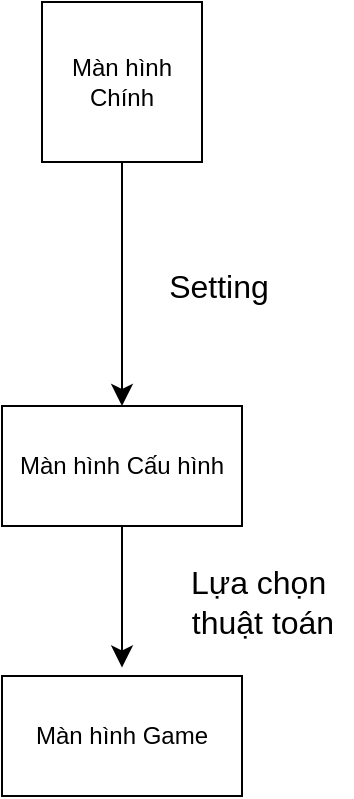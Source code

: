 <mxfile version="26.2.9">
  <diagram name="Page-1" id="E1j6j_1OJSd3slHDF1Ss">
    <mxGraphModel dx="1420" dy="1298" grid="0" gridSize="10" guides="1" tooltips="1" connect="1" arrows="1" fold="1" page="0" pageScale="1" pageWidth="850" pageHeight="1100" math="0" shadow="0">
      <root>
        <mxCell id="0" />
        <mxCell id="1" parent="0" />
        <mxCell id="Q5Jn8IrLwpDKY94yBc7_-3" value="Màn hình Chính" style="whiteSpace=wrap;html=1;aspect=fixed;" vertex="1" parent="1">
          <mxGeometry x="-150" y="-496" width="80" height="80" as="geometry" />
        </mxCell>
        <mxCell id="Q5Jn8IrLwpDKY94yBc7_-4" value="Màn hình Game" style="rounded=0;whiteSpace=wrap;html=1;" vertex="1" parent="1">
          <mxGeometry x="-170" y="-159" width="120" height="60" as="geometry" />
        </mxCell>
        <mxCell id="Q5Jn8IrLwpDKY94yBc7_-5" value="Màn hình Cấu hình" style="rounded=0;whiteSpace=wrap;html=1;" vertex="1" parent="1">
          <mxGeometry x="-170" y="-294" width="120" height="60" as="geometry" />
        </mxCell>
        <mxCell id="Q5Jn8IrLwpDKY94yBc7_-6" value="" style="endArrow=classic;html=1;rounded=0;fontSize=12;startSize=8;endSize=8;curved=1;exitX=0.5;exitY=1;exitDx=0;exitDy=0;" edge="1" parent="1" source="Q5Jn8IrLwpDKY94yBc7_-3" target="Q5Jn8IrLwpDKY94yBc7_-5">
          <mxGeometry width="50" height="50" relative="1" as="geometry">
            <mxPoint x="176" y="-274" as="sourcePoint" />
            <mxPoint x="226" y="-324" as="targetPoint" />
          </mxGeometry>
        </mxCell>
        <mxCell id="Q5Jn8IrLwpDKY94yBc7_-7" value="Setting" style="text;html=1;align=center;verticalAlign=middle;resizable=0;points=[];autosize=1;strokeColor=none;fillColor=none;fontSize=16;" vertex="1" parent="1">
          <mxGeometry x="-96" y="-370" width="68" height="31" as="geometry" />
        </mxCell>
        <mxCell id="Q5Jn8IrLwpDKY94yBc7_-8" value="" style="endArrow=classic;html=1;rounded=0;fontSize=12;startSize=8;endSize=8;curved=1;" edge="1" parent="1" source="Q5Jn8IrLwpDKY94yBc7_-5">
          <mxGeometry width="50" height="50" relative="1" as="geometry">
            <mxPoint x="-110" y="-184" as="sourcePoint" />
            <mxPoint x="-110" y="-163.289" as="targetPoint" />
          </mxGeometry>
        </mxCell>
        <mxCell id="Q5Jn8IrLwpDKY94yBc7_-9" value="Lựa chọn&amp;nbsp;&lt;div&gt;thuật toán&lt;/div&gt;" style="text;html=1;align=center;verticalAlign=middle;resizable=0;points=[];autosize=1;strokeColor=none;fillColor=none;fontSize=16;" vertex="1" parent="1">
          <mxGeometry x="-85" y="-221" width="90" height="50" as="geometry" />
        </mxCell>
      </root>
    </mxGraphModel>
  </diagram>
</mxfile>
